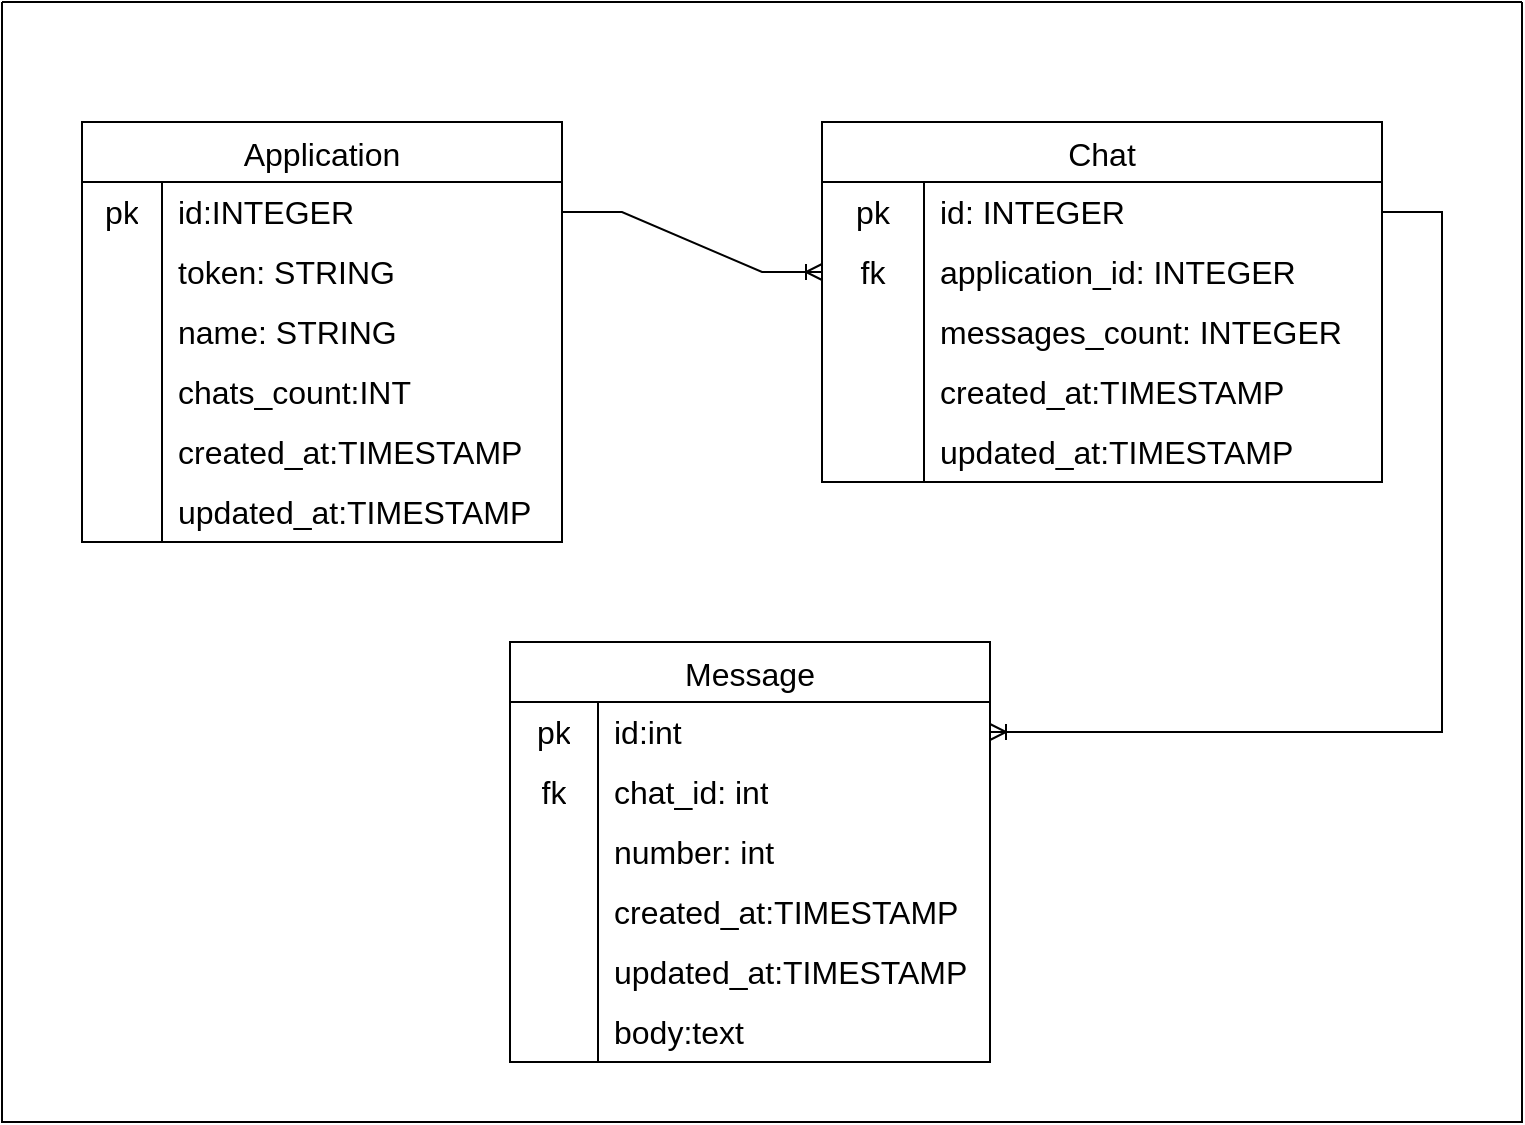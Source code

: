 <mxfile version="24.7.5">
  <diagram id="C5RBs43oDa-KdzZeNtuy" name="Page-1">
    <mxGraphModel dx="989" dy="588" grid="1" gridSize="10" guides="1" tooltips="1" connect="1" arrows="1" fold="1" page="1" pageScale="1" pageWidth="827" pageHeight="1169" background="none" math="0" shadow="0">
      <root>
        <mxCell id="WIyWlLk6GJQsqaUBKTNV-0" />
        <mxCell id="WIyWlLk6GJQsqaUBKTNV-1" parent="WIyWlLk6GJQsqaUBKTNV-0" />
        <mxCell id="7JbTuZJjiR6UWiC4g7w2-0" value="Application" style="shape=table;startSize=30;container=1;collapsible=0;childLayout=tableLayout;fixedRows=1;rowLines=0;fontStyle=0;strokeColor=default;fontSize=16;" parent="WIyWlLk6GJQsqaUBKTNV-1" vertex="1">
          <mxGeometry x="80" y="220" width="240" height="210" as="geometry" />
        </mxCell>
        <mxCell id="7JbTuZJjiR6UWiC4g7w2-1" value="" style="shape=tableRow;horizontal=0;startSize=0;swimlaneHead=0;swimlaneBody=0;top=0;left=0;bottom=0;right=0;collapsible=0;dropTarget=0;fillColor=none;points=[[0,0.5],[1,0.5]];portConstraint=eastwest;strokeColor=inherit;fontSize=16;" parent="7JbTuZJjiR6UWiC4g7w2-0" vertex="1">
          <mxGeometry y="30" width="240" height="30" as="geometry" />
        </mxCell>
        <mxCell id="7JbTuZJjiR6UWiC4g7w2-2" value="pk" style="shape=partialRectangle;html=1;whiteSpace=wrap;connectable=0;fillColor=none;top=0;left=0;bottom=0;right=0;overflow=hidden;pointerEvents=1;strokeColor=inherit;fontSize=16;" parent="7JbTuZJjiR6UWiC4g7w2-1" vertex="1">
          <mxGeometry width="40" height="30" as="geometry">
            <mxRectangle width="40" height="30" as="alternateBounds" />
          </mxGeometry>
        </mxCell>
        <mxCell id="7JbTuZJjiR6UWiC4g7w2-3" value="id:INTEGER" style="shape=partialRectangle;html=1;whiteSpace=wrap;connectable=0;fillColor=none;top=0;left=0;bottom=0;right=0;align=left;spacingLeft=6;overflow=hidden;strokeColor=inherit;fontSize=16;" parent="7JbTuZJjiR6UWiC4g7w2-1" vertex="1">
          <mxGeometry x="40" width="200" height="30" as="geometry">
            <mxRectangle width="200" height="30" as="alternateBounds" />
          </mxGeometry>
        </mxCell>
        <mxCell id="7JbTuZJjiR6UWiC4g7w2-4" value="" style="shape=tableRow;horizontal=0;startSize=0;swimlaneHead=0;swimlaneBody=0;top=0;left=0;bottom=0;right=0;collapsible=0;dropTarget=0;fillColor=none;points=[[0,0.5],[1,0.5]];portConstraint=eastwest;strokeColor=inherit;fontSize=16;" parent="7JbTuZJjiR6UWiC4g7w2-0" vertex="1">
          <mxGeometry y="60" width="240" height="30" as="geometry" />
        </mxCell>
        <mxCell id="7JbTuZJjiR6UWiC4g7w2-5" value="" style="shape=partialRectangle;html=1;whiteSpace=wrap;connectable=0;fillColor=none;top=0;left=0;bottom=0;right=0;overflow=hidden;strokeColor=inherit;fontSize=16;" parent="7JbTuZJjiR6UWiC4g7w2-4" vertex="1">
          <mxGeometry width="40" height="30" as="geometry">
            <mxRectangle width="40" height="30" as="alternateBounds" />
          </mxGeometry>
        </mxCell>
        <mxCell id="7JbTuZJjiR6UWiC4g7w2-6" value="token: STRING" style="shape=partialRectangle;html=1;whiteSpace=wrap;connectable=0;fillColor=none;top=0;left=0;bottom=0;right=0;align=left;spacingLeft=6;overflow=hidden;strokeColor=inherit;fontSize=16;" parent="7JbTuZJjiR6UWiC4g7w2-4" vertex="1">
          <mxGeometry x="40" width="200" height="30" as="geometry">
            <mxRectangle width="200" height="30" as="alternateBounds" />
          </mxGeometry>
        </mxCell>
        <mxCell id="7JbTuZJjiR6UWiC4g7w2-7" value="" style="shape=tableRow;horizontal=0;startSize=0;swimlaneHead=0;swimlaneBody=0;top=0;left=0;bottom=0;right=0;collapsible=0;dropTarget=0;fillColor=none;points=[[0,0.5],[1,0.5]];portConstraint=eastwest;strokeColor=inherit;fontSize=16;" parent="7JbTuZJjiR6UWiC4g7w2-0" vertex="1">
          <mxGeometry y="90" width="240" height="30" as="geometry" />
        </mxCell>
        <mxCell id="7JbTuZJjiR6UWiC4g7w2-8" value="" style="shape=partialRectangle;html=1;whiteSpace=wrap;connectable=0;fillColor=none;top=0;left=0;bottom=0;right=0;overflow=hidden;strokeColor=inherit;fontSize=16;" parent="7JbTuZJjiR6UWiC4g7w2-7" vertex="1">
          <mxGeometry width="40" height="30" as="geometry">
            <mxRectangle width="40" height="30" as="alternateBounds" />
          </mxGeometry>
        </mxCell>
        <mxCell id="7JbTuZJjiR6UWiC4g7w2-9" value="name: STRING" style="shape=partialRectangle;html=1;whiteSpace=wrap;connectable=0;fillColor=none;top=0;left=0;bottom=0;right=0;align=left;spacingLeft=6;overflow=hidden;strokeColor=inherit;fontSize=16;" parent="7JbTuZJjiR6UWiC4g7w2-7" vertex="1">
          <mxGeometry x="40" width="200" height="30" as="geometry">
            <mxRectangle width="200" height="30" as="alternateBounds" />
          </mxGeometry>
        </mxCell>
        <mxCell id="7JbTuZJjiR6UWiC4g7w2-41" style="shape=tableRow;horizontal=0;startSize=0;swimlaneHead=0;swimlaneBody=0;top=0;left=0;bottom=0;right=0;collapsible=0;dropTarget=0;fillColor=none;points=[[0,0.5],[1,0.5]];portConstraint=eastwest;strokeColor=inherit;fontSize=16;" parent="7JbTuZJjiR6UWiC4g7w2-0" vertex="1">
          <mxGeometry y="120" width="240" height="30" as="geometry" />
        </mxCell>
        <mxCell id="7JbTuZJjiR6UWiC4g7w2-42" style="shape=partialRectangle;html=1;whiteSpace=wrap;connectable=0;fillColor=none;top=0;left=0;bottom=0;right=0;overflow=hidden;strokeColor=inherit;fontSize=16;" parent="7JbTuZJjiR6UWiC4g7w2-41" vertex="1">
          <mxGeometry width="40" height="30" as="geometry">
            <mxRectangle width="40" height="30" as="alternateBounds" />
          </mxGeometry>
        </mxCell>
        <mxCell id="7JbTuZJjiR6UWiC4g7w2-43" value="chats_count:INT" style="shape=partialRectangle;html=1;whiteSpace=wrap;connectable=0;fillColor=none;top=0;left=0;bottom=0;right=0;align=left;spacingLeft=6;overflow=hidden;strokeColor=inherit;fontSize=16;" parent="7JbTuZJjiR6UWiC4g7w2-41" vertex="1">
          <mxGeometry x="40" width="200" height="30" as="geometry">
            <mxRectangle width="200" height="30" as="alternateBounds" />
          </mxGeometry>
        </mxCell>
        <mxCell id="7JbTuZJjiR6UWiC4g7w2-57" style="shape=tableRow;horizontal=0;startSize=0;swimlaneHead=0;swimlaneBody=0;top=0;left=0;bottom=0;right=0;collapsible=0;dropTarget=0;fillColor=none;points=[[0,0.5],[1,0.5]];portConstraint=eastwest;strokeColor=inherit;fontSize=16;" parent="7JbTuZJjiR6UWiC4g7w2-0" vertex="1">
          <mxGeometry y="150" width="240" height="30" as="geometry" />
        </mxCell>
        <mxCell id="7JbTuZJjiR6UWiC4g7w2-58" style="shape=partialRectangle;html=1;whiteSpace=wrap;connectable=0;fillColor=none;top=0;left=0;bottom=0;right=0;overflow=hidden;strokeColor=inherit;fontSize=16;" parent="7JbTuZJjiR6UWiC4g7w2-57" vertex="1">
          <mxGeometry width="40" height="30" as="geometry">
            <mxRectangle width="40" height="30" as="alternateBounds" />
          </mxGeometry>
        </mxCell>
        <mxCell id="7JbTuZJjiR6UWiC4g7w2-59" value="created_at:TIMESTAMP" style="shape=partialRectangle;html=1;whiteSpace=wrap;connectable=0;fillColor=none;top=0;left=0;bottom=0;right=0;align=left;spacingLeft=6;overflow=hidden;strokeColor=inherit;fontSize=16;" parent="7JbTuZJjiR6UWiC4g7w2-57" vertex="1">
          <mxGeometry x="40" width="200" height="30" as="geometry">
            <mxRectangle width="200" height="30" as="alternateBounds" />
          </mxGeometry>
        </mxCell>
        <mxCell id="7JbTuZJjiR6UWiC4g7w2-54" style="shape=tableRow;horizontal=0;startSize=0;swimlaneHead=0;swimlaneBody=0;top=0;left=0;bottom=0;right=0;collapsible=0;dropTarget=0;fillColor=none;points=[[0,0.5],[1,0.5]];portConstraint=eastwest;strokeColor=inherit;fontSize=16;" parent="7JbTuZJjiR6UWiC4g7w2-0" vertex="1">
          <mxGeometry y="180" width="240" height="30" as="geometry" />
        </mxCell>
        <mxCell id="7JbTuZJjiR6UWiC4g7w2-55" style="shape=partialRectangle;html=1;whiteSpace=wrap;connectable=0;fillColor=none;top=0;left=0;bottom=0;right=0;overflow=hidden;strokeColor=inherit;fontSize=16;" parent="7JbTuZJjiR6UWiC4g7w2-54" vertex="1">
          <mxGeometry width="40" height="30" as="geometry">
            <mxRectangle width="40" height="30" as="alternateBounds" />
          </mxGeometry>
        </mxCell>
        <mxCell id="7JbTuZJjiR6UWiC4g7w2-56" value="updated_at:TIMESTAMP" style="shape=partialRectangle;html=1;whiteSpace=wrap;connectable=0;fillColor=none;top=0;left=0;bottom=0;right=0;align=left;spacingLeft=6;overflow=hidden;strokeColor=inherit;fontSize=16;" parent="7JbTuZJjiR6UWiC4g7w2-54" vertex="1">
          <mxGeometry x="40" width="200" height="30" as="geometry">
            <mxRectangle width="200" height="30" as="alternateBounds" />
          </mxGeometry>
        </mxCell>
        <mxCell id="7JbTuZJjiR6UWiC4g7w2-10" value="Chat" style="shape=table;startSize=30;container=1;collapsible=0;childLayout=tableLayout;fixedRows=1;rowLines=0;fontStyle=0;strokeColor=default;fontSize=16;" parent="WIyWlLk6GJQsqaUBKTNV-1" vertex="1">
          <mxGeometry x="450" y="220" width="280" height="180" as="geometry" />
        </mxCell>
        <mxCell id="7JbTuZJjiR6UWiC4g7w2-11" value="" style="shape=tableRow;horizontal=0;startSize=0;swimlaneHead=0;swimlaneBody=0;top=0;left=0;bottom=0;right=0;collapsible=0;dropTarget=0;fillColor=none;points=[[0,0.5],[1,0.5]];portConstraint=eastwest;strokeColor=inherit;fontSize=16;" parent="7JbTuZJjiR6UWiC4g7w2-10" vertex="1">
          <mxGeometry y="30" width="280" height="30" as="geometry" />
        </mxCell>
        <mxCell id="7JbTuZJjiR6UWiC4g7w2-12" value="pk" style="shape=partialRectangle;html=1;whiteSpace=wrap;connectable=0;fillColor=none;top=0;left=0;bottom=0;right=0;overflow=hidden;pointerEvents=1;strokeColor=inherit;fontSize=16;" parent="7JbTuZJjiR6UWiC4g7w2-11" vertex="1">
          <mxGeometry width="51" height="30" as="geometry">
            <mxRectangle width="51" height="30" as="alternateBounds" />
          </mxGeometry>
        </mxCell>
        <mxCell id="7JbTuZJjiR6UWiC4g7w2-13" value="id: INTEGER" style="shape=partialRectangle;html=1;whiteSpace=wrap;connectable=0;fillColor=none;top=0;left=0;bottom=0;right=0;align=left;spacingLeft=6;overflow=hidden;strokeColor=inherit;fontSize=16;" parent="7JbTuZJjiR6UWiC4g7w2-11" vertex="1">
          <mxGeometry x="51" width="229" height="30" as="geometry">
            <mxRectangle width="229" height="30" as="alternateBounds" />
          </mxGeometry>
        </mxCell>
        <mxCell id="7JbTuZJjiR6UWiC4g7w2-14" value="" style="shape=tableRow;horizontal=0;startSize=0;swimlaneHead=0;swimlaneBody=0;top=0;left=0;bottom=0;right=0;collapsible=0;dropTarget=0;fillColor=none;points=[[0,0.5],[1,0.5]];portConstraint=eastwest;strokeColor=inherit;fontSize=16;" parent="7JbTuZJjiR6UWiC4g7w2-10" vertex="1">
          <mxGeometry y="60" width="280" height="30" as="geometry" />
        </mxCell>
        <mxCell id="7JbTuZJjiR6UWiC4g7w2-15" value="fk" style="shape=partialRectangle;html=1;whiteSpace=wrap;connectable=0;fillColor=none;top=0;left=0;bottom=0;right=0;overflow=hidden;strokeColor=inherit;fontSize=16;" parent="7JbTuZJjiR6UWiC4g7w2-14" vertex="1">
          <mxGeometry width="51" height="30" as="geometry">
            <mxRectangle width="51" height="30" as="alternateBounds" />
          </mxGeometry>
        </mxCell>
        <mxCell id="7JbTuZJjiR6UWiC4g7w2-16" value="application_id: INTEGER" style="shape=partialRectangle;html=1;whiteSpace=wrap;connectable=0;fillColor=none;top=0;left=0;bottom=0;right=0;align=left;spacingLeft=6;overflow=hidden;strokeColor=inherit;fontSize=16;" parent="7JbTuZJjiR6UWiC4g7w2-14" vertex="1">
          <mxGeometry x="51" width="229" height="30" as="geometry">
            <mxRectangle width="229" height="30" as="alternateBounds" />
          </mxGeometry>
        </mxCell>
        <mxCell id="7JbTuZJjiR6UWiC4g7w2-17" value="" style="shape=tableRow;horizontal=0;startSize=0;swimlaneHead=0;swimlaneBody=0;top=0;left=0;bottom=0;right=0;collapsible=0;dropTarget=0;fillColor=none;points=[[0,0.5],[1,0.5]];portConstraint=eastwest;strokeColor=inherit;fontSize=16;" parent="7JbTuZJjiR6UWiC4g7w2-10" vertex="1">
          <mxGeometry y="90" width="280" height="30" as="geometry" />
        </mxCell>
        <mxCell id="7JbTuZJjiR6UWiC4g7w2-18" value="" style="shape=partialRectangle;html=1;whiteSpace=wrap;connectable=0;fillColor=none;top=0;left=0;bottom=0;right=0;overflow=hidden;strokeColor=inherit;fontSize=16;" parent="7JbTuZJjiR6UWiC4g7w2-17" vertex="1">
          <mxGeometry width="51" height="30" as="geometry">
            <mxRectangle width="51" height="30" as="alternateBounds" />
          </mxGeometry>
        </mxCell>
        <mxCell id="7JbTuZJjiR6UWiC4g7w2-19" value="messages_count: INTEGER" style="shape=partialRectangle;html=1;whiteSpace=wrap;connectable=0;fillColor=none;top=0;left=0;bottom=0;right=0;align=left;spacingLeft=6;overflow=hidden;strokeColor=inherit;fontSize=16;" parent="7JbTuZJjiR6UWiC4g7w2-17" vertex="1">
          <mxGeometry x="51" width="229" height="30" as="geometry">
            <mxRectangle width="229" height="30" as="alternateBounds" />
          </mxGeometry>
        </mxCell>
        <mxCell id="7JbTuZJjiR6UWiC4g7w2-66" style="shape=tableRow;horizontal=0;startSize=0;swimlaneHead=0;swimlaneBody=0;top=0;left=0;bottom=0;right=0;collapsible=0;dropTarget=0;fillColor=none;points=[[0,0.5],[1,0.5]];portConstraint=eastwest;strokeColor=inherit;fontSize=16;" parent="7JbTuZJjiR6UWiC4g7w2-10" vertex="1">
          <mxGeometry y="120" width="280" height="30" as="geometry" />
        </mxCell>
        <mxCell id="7JbTuZJjiR6UWiC4g7w2-67" style="shape=partialRectangle;html=1;whiteSpace=wrap;connectable=0;fillColor=none;top=0;left=0;bottom=0;right=0;overflow=hidden;strokeColor=inherit;fontSize=16;" parent="7JbTuZJjiR6UWiC4g7w2-66" vertex="1">
          <mxGeometry width="51" height="30" as="geometry">
            <mxRectangle width="51" height="30" as="alternateBounds" />
          </mxGeometry>
        </mxCell>
        <mxCell id="7JbTuZJjiR6UWiC4g7w2-68" value="created_at:TIMESTAMP" style="shape=partialRectangle;html=1;whiteSpace=wrap;connectable=0;fillColor=none;top=0;left=0;bottom=0;right=0;align=left;spacingLeft=6;overflow=hidden;strokeColor=inherit;fontSize=16;" parent="7JbTuZJjiR6UWiC4g7w2-66" vertex="1">
          <mxGeometry x="51" width="229" height="30" as="geometry">
            <mxRectangle width="229" height="30" as="alternateBounds" />
          </mxGeometry>
        </mxCell>
        <mxCell id="7JbTuZJjiR6UWiC4g7w2-69" style="shape=tableRow;horizontal=0;startSize=0;swimlaneHead=0;swimlaneBody=0;top=0;left=0;bottom=0;right=0;collapsible=0;dropTarget=0;fillColor=none;points=[[0,0.5],[1,0.5]];portConstraint=eastwest;strokeColor=inherit;fontSize=16;" parent="7JbTuZJjiR6UWiC4g7w2-10" vertex="1">
          <mxGeometry y="150" width="280" height="30" as="geometry" />
        </mxCell>
        <mxCell id="7JbTuZJjiR6UWiC4g7w2-70" style="shape=partialRectangle;html=1;whiteSpace=wrap;connectable=0;fillColor=none;top=0;left=0;bottom=0;right=0;overflow=hidden;strokeColor=inherit;fontSize=16;" parent="7JbTuZJjiR6UWiC4g7w2-69" vertex="1">
          <mxGeometry width="51" height="30" as="geometry">
            <mxRectangle width="51" height="30" as="alternateBounds" />
          </mxGeometry>
        </mxCell>
        <mxCell id="7JbTuZJjiR6UWiC4g7w2-71" value="updated_at:TIMESTAMP" style="shape=partialRectangle;html=1;whiteSpace=wrap;connectable=0;fillColor=none;top=0;left=0;bottom=0;right=0;align=left;spacingLeft=6;overflow=hidden;strokeColor=inherit;fontSize=16;" parent="7JbTuZJjiR6UWiC4g7w2-69" vertex="1">
          <mxGeometry x="51" width="229" height="30" as="geometry">
            <mxRectangle width="229" height="30" as="alternateBounds" />
          </mxGeometry>
        </mxCell>
        <mxCell id="7JbTuZJjiR6UWiC4g7w2-52" value="" style="edgeStyle=entityRelationEdgeStyle;fontSize=12;html=1;endArrow=ERoneToMany;rounded=0;exitX=1;exitY=0.5;exitDx=0;exitDy=0;entryX=0;entryY=0.5;entryDx=0;entryDy=0;" parent="WIyWlLk6GJQsqaUBKTNV-1" source="7JbTuZJjiR6UWiC4g7w2-1" target="7JbTuZJjiR6UWiC4g7w2-14" edge="1">
          <mxGeometry width="100" height="100" relative="1" as="geometry">
            <mxPoint x="350" y="320" as="sourcePoint" />
            <mxPoint x="450" y="220" as="targetPoint" />
          </mxGeometry>
        </mxCell>
        <mxCell id="7JbTuZJjiR6UWiC4g7w2-78" value="" style="swimlane;startSize=0;" parent="WIyWlLk6GJQsqaUBKTNV-1" vertex="1">
          <mxGeometry x="40" y="160" width="760" height="560" as="geometry" />
        </mxCell>
        <mxCell id="7JbTuZJjiR6UWiC4g7w2-28" value="Message" style="shape=table;startSize=30;container=1;collapsible=0;childLayout=tableLayout;fixedRows=1;rowLines=0;fontStyle=0;strokeColor=default;fontSize=16;" parent="7JbTuZJjiR6UWiC4g7w2-78" vertex="1">
          <mxGeometry x="254" y="320" width="240" height="210" as="geometry" />
        </mxCell>
        <mxCell id="7JbTuZJjiR6UWiC4g7w2-29" value="" style="shape=tableRow;horizontal=0;startSize=0;swimlaneHead=0;swimlaneBody=0;top=0;left=0;bottom=0;right=0;collapsible=0;dropTarget=0;fillColor=none;points=[[0,0.5],[1,0.5]];portConstraint=eastwest;strokeColor=inherit;fontSize=16;" parent="7JbTuZJjiR6UWiC4g7w2-28" vertex="1">
          <mxGeometry y="30" width="240" height="30" as="geometry" />
        </mxCell>
        <mxCell id="7JbTuZJjiR6UWiC4g7w2-30" value="pk" style="shape=partialRectangle;html=1;whiteSpace=wrap;connectable=0;fillColor=none;top=0;left=0;bottom=0;right=0;overflow=hidden;pointerEvents=1;strokeColor=inherit;fontSize=16;" parent="7JbTuZJjiR6UWiC4g7w2-29" vertex="1">
          <mxGeometry width="44" height="30" as="geometry">
            <mxRectangle width="44" height="30" as="alternateBounds" />
          </mxGeometry>
        </mxCell>
        <mxCell id="7JbTuZJjiR6UWiC4g7w2-31" value="id:int" style="shape=partialRectangle;html=1;whiteSpace=wrap;connectable=0;fillColor=none;top=0;left=0;bottom=0;right=0;align=left;spacingLeft=6;overflow=hidden;strokeColor=inherit;fontSize=16;" parent="7JbTuZJjiR6UWiC4g7w2-29" vertex="1">
          <mxGeometry x="44" width="196" height="30" as="geometry">
            <mxRectangle width="196" height="30" as="alternateBounds" />
          </mxGeometry>
        </mxCell>
        <mxCell id="7JbTuZJjiR6UWiC4g7w2-32" value="" style="shape=tableRow;horizontal=0;startSize=0;swimlaneHead=0;swimlaneBody=0;top=0;left=0;bottom=0;right=0;collapsible=0;dropTarget=0;fillColor=none;points=[[0,0.5],[1,0.5]];portConstraint=eastwest;strokeColor=inherit;fontSize=16;" parent="7JbTuZJjiR6UWiC4g7w2-28" vertex="1">
          <mxGeometry y="60" width="240" height="30" as="geometry" />
        </mxCell>
        <mxCell id="7JbTuZJjiR6UWiC4g7w2-33" value="fk" style="shape=partialRectangle;html=1;whiteSpace=wrap;connectable=0;fillColor=none;top=0;left=0;bottom=0;right=0;overflow=hidden;strokeColor=inherit;fontSize=16;" parent="7JbTuZJjiR6UWiC4g7w2-32" vertex="1">
          <mxGeometry width="44" height="30" as="geometry">
            <mxRectangle width="44" height="30" as="alternateBounds" />
          </mxGeometry>
        </mxCell>
        <mxCell id="7JbTuZJjiR6UWiC4g7w2-34" value="chat_id: int" style="shape=partialRectangle;html=1;whiteSpace=wrap;connectable=0;fillColor=none;top=0;left=0;bottom=0;right=0;align=left;spacingLeft=6;overflow=hidden;strokeColor=inherit;fontSize=16;" parent="7JbTuZJjiR6UWiC4g7w2-32" vertex="1">
          <mxGeometry x="44" width="196" height="30" as="geometry">
            <mxRectangle width="196" height="30" as="alternateBounds" />
          </mxGeometry>
        </mxCell>
        <mxCell id="7JbTuZJjiR6UWiC4g7w2-38" style="shape=tableRow;horizontal=0;startSize=0;swimlaneHead=0;swimlaneBody=0;top=0;left=0;bottom=0;right=0;collapsible=0;dropTarget=0;fillColor=none;points=[[0,0.5],[1,0.5]];portConstraint=eastwest;strokeColor=inherit;fontSize=16;" parent="7JbTuZJjiR6UWiC4g7w2-28" vertex="1">
          <mxGeometry y="90" width="240" height="30" as="geometry" />
        </mxCell>
        <mxCell id="7JbTuZJjiR6UWiC4g7w2-39" style="shape=partialRectangle;html=1;whiteSpace=wrap;connectable=0;fillColor=none;top=0;left=0;bottom=0;right=0;overflow=hidden;strokeColor=inherit;fontSize=16;" parent="7JbTuZJjiR6UWiC4g7w2-38" vertex="1">
          <mxGeometry width="44" height="30" as="geometry">
            <mxRectangle width="44" height="30" as="alternateBounds" />
          </mxGeometry>
        </mxCell>
        <mxCell id="7JbTuZJjiR6UWiC4g7w2-40" value="number: int" style="shape=partialRectangle;html=1;whiteSpace=wrap;connectable=0;fillColor=none;top=0;left=0;bottom=0;right=0;align=left;spacingLeft=6;overflow=hidden;strokeColor=inherit;fontSize=16;" parent="7JbTuZJjiR6UWiC4g7w2-38" vertex="1">
          <mxGeometry x="44" width="196" height="30" as="geometry">
            <mxRectangle width="196" height="30" as="alternateBounds" />
          </mxGeometry>
        </mxCell>
        <mxCell id="7JbTuZJjiR6UWiC4g7w2-72" style="shape=tableRow;horizontal=0;startSize=0;swimlaneHead=0;swimlaneBody=0;top=0;left=0;bottom=0;right=0;collapsible=0;dropTarget=0;fillColor=none;points=[[0,0.5],[1,0.5]];portConstraint=eastwest;strokeColor=inherit;fontSize=16;" parent="7JbTuZJjiR6UWiC4g7w2-28" vertex="1">
          <mxGeometry y="120" width="240" height="30" as="geometry" />
        </mxCell>
        <mxCell id="7JbTuZJjiR6UWiC4g7w2-73" style="shape=partialRectangle;html=1;whiteSpace=wrap;connectable=0;fillColor=none;top=0;left=0;bottom=0;right=0;overflow=hidden;strokeColor=inherit;fontSize=16;" parent="7JbTuZJjiR6UWiC4g7w2-72" vertex="1">
          <mxGeometry width="44" height="30" as="geometry">
            <mxRectangle width="44" height="30" as="alternateBounds" />
          </mxGeometry>
        </mxCell>
        <mxCell id="7JbTuZJjiR6UWiC4g7w2-74" value="created_at:TIMESTAMP" style="shape=partialRectangle;html=1;whiteSpace=wrap;connectable=0;fillColor=none;top=0;left=0;bottom=0;right=0;align=left;spacingLeft=6;overflow=hidden;strokeColor=inherit;fontSize=16;" parent="7JbTuZJjiR6UWiC4g7w2-72" vertex="1">
          <mxGeometry x="44" width="196" height="30" as="geometry">
            <mxRectangle width="196" height="30" as="alternateBounds" />
          </mxGeometry>
        </mxCell>
        <mxCell id="7JbTuZJjiR6UWiC4g7w2-75" style="shape=tableRow;horizontal=0;startSize=0;swimlaneHead=0;swimlaneBody=0;top=0;left=0;bottom=0;right=0;collapsible=0;dropTarget=0;fillColor=none;points=[[0,0.5],[1,0.5]];portConstraint=eastwest;strokeColor=inherit;fontSize=16;" parent="7JbTuZJjiR6UWiC4g7w2-28" vertex="1">
          <mxGeometry y="150" width="240" height="30" as="geometry" />
        </mxCell>
        <mxCell id="7JbTuZJjiR6UWiC4g7w2-76" style="shape=partialRectangle;html=1;whiteSpace=wrap;connectable=0;fillColor=none;top=0;left=0;bottom=0;right=0;overflow=hidden;strokeColor=inherit;fontSize=16;" parent="7JbTuZJjiR6UWiC4g7w2-75" vertex="1">
          <mxGeometry width="44" height="30" as="geometry">
            <mxRectangle width="44" height="30" as="alternateBounds" />
          </mxGeometry>
        </mxCell>
        <mxCell id="7JbTuZJjiR6UWiC4g7w2-77" value="updated_at:TIMESTAMP" style="shape=partialRectangle;html=1;whiteSpace=wrap;connectable=0;fillColor=none;top=0;left=0;bottom=0;right=0;align=left;spacingLeft=6;overflow=hidden;strokeColor=inherit;fontSize=16;" parent="7JbTuZJjiR6UWiC4g7w2-75" vertex="1">
          <mxGeometry x="44" width="196" height="30" as="geometry">
            <mxRectangle width="196" height="30" as="alternateBounds" />
          </mxGeometry>
        </mxCell>
        <mxCell id="xa_qq2VzVTBYQwFS-cDW-0" style="shape=tableRow;horizontal=0;startSize=0;swimlaneHead=0;swimlaneBody=0;top=0;left=0;bottom=0;right=0;collapsible=0;dropTarget=0;fillColor=none;points=[[0,0.5],[1,0.5]];portConstraint=eastwest;strokeColor=inherit;fontSize=16;" vertex="1" parent="7JbTuZJjiR6UWiC4g7w2-28">
          <mxGeometry y="180" width="240" height="30" as="geometry" />
        </mxCell>
        <mxCell id="xa_qq2VzVTBYQwFS-cDW-1" style="shape=partialRectangle;html=1;whiteSpace=wrap;connectable=0;fillColor=none;top=0;left=0;bottom=0;right=0;overflow=hidden;strokeColor=inherit;fontSize=16;" vertex="1" parent="xa_qq2VzVTBYQwFS-cDW-0">
          <mxGeometry width="44" height="30" as="geometry">
            <mxRectangle width="44" height="30" as="alternateBounds" />
          </mxGeometry>
        </mxCell>
        <mxCell id="xa_qq2VzVTBYQwFS-cDW-2" value="body:text" style="shape=partialRectangle;html=1;whiteSpace=wrap;connectable=0;fillColor=none;top=0;left=0;bottom=0;right=0;align=left;spacingLeft=6;overflow=hidden;strokeColor=inherit;fontSize=16;" vertex="1" parent="xa_qq2VzVTBYQwFS-cDW-0">
          <mxGeometry x="44" width="196" height="30" as="geometry">
            <mxRectangle width="196" height="30" as="alternateBounds" />
          </mxGeometry>
        </mxCell>
        <mxCell id="7JbTuZJjiR6UWiC4g7w2-53" value="" style="edgeStyle=entityRelationEdgeStyle;fontSize=12;html=1;endArrow=ERoneToMany;rounded=0;entryX=1;entryY=0.5;entryDx=0;entryDy=0;" parent="WIyWlLk6GJQsqaUBKTNV-1" target="7JbTuZJjiR6UWiC4g7w2-29" edge="1">
          <mxGeometry width="100" height="100" relative="1" as="geometry">
            <mxPoint x="730" y="265" as="sourcePoint" />
            <mxPoint x="810" y="400" as="targetPoint" />
            <Array as="points">
              <mxPoint x="720" y="400" />
            </Array>
          </mxGeometry>
        </mxCell>
        <mxCell id="7JbTuZJjiR6UWiC4g7w2-60" style="shape=tableRow;horizontal=0;startSize=0;swimlaneHead=0;swimlaneBody=0;top=0;left=0;bottom=0;right=0;collapsible=0;dropTarget=0;fillColor=none;points=[[0,0.5],[1,0.5]];portConstraint=eastwest;strokeColor=inherit;fontSize=16;" parent="WIyWlLk6GJQsqaUBKTNV-1" vertex="1">
          <mxGeometry x="450" y="370" width="240" height="30" as="geometry" />
        </mxCell>
        <mxCell id="7JbTuZJjiR6UWiC4g7w2-61" style="shape=partialRectangle;html=1;whiteSpace=wrap;connectable=0;fillColor=none;top=0;left=0;bottom=0;right=0;overflow=hidden;strokeColor=inherit;fontSize=16;" parent="7JbTuZJjiR6UWiC4g7w2-60" vertex="1">
          <mxGeometry width="40" height="30" as="geometry">
            <mxRectangle width="40" height="30" as="alternateBounds" />
          </mxGeometry>
        </mxCell>
        <mxCell id="7JbTuZJjiR6UWiC4g7w2-63" style="shape=tableRow;horizontal=0;startSize=0;swimlaneHead=0;swimlaneBody=0;top=0;left=0;bottom=0;right=0;collapsible=0;dropTarget=0;fillColor=none;points=[[0,0.5],[1,0.5]];portConstraint=eastwest;strokeColor=inherit;fontSize=16;" parent="WIyWlLk6GJQsqaUBKTNV-1" vertex="1">
          <mxGeometry x="450" y="400" width="240" height="30" as="geometry" />
        </mxCell>
        <mxCell id="7JbTuZJjiR6UWiC4g7w2-64" style="shape=partialRectangle;html=1;whiteSpace=wrap;connectable=0;fillColor=none;top=0;left=0;bottom=0;right=0;overflow=hidden;strokeColor=inherit;fontSize=16;" parent="7JbTuZJjiR6UWiC4g7w2-63" vertex="1">
          <mxGeometry width="40" height="30" as="geometry">
            <mxRectangle width="40" height="30" as="alternateBounds" />
          </mxGeometry>
        </mxCell>
      </root>
    </mxGraphModel>
  </diagram>
</mxfile>
